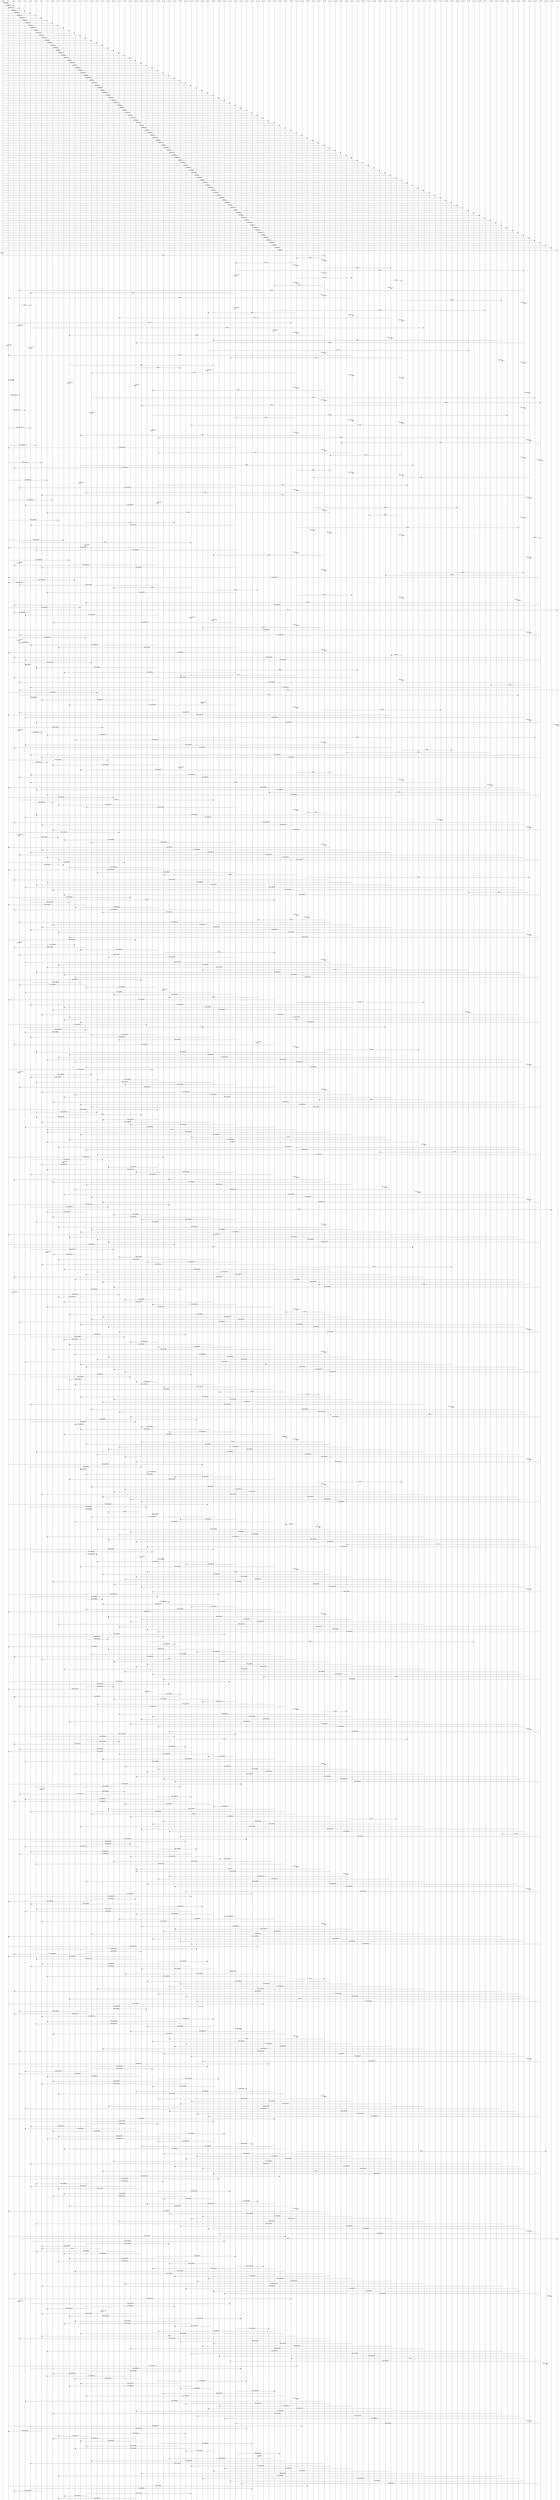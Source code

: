 msc{

Actor0,Actor1,Actor2,Actor3,Actor4,Actor5,Actor6,Actor7,Actor8,Actor9,Actor10,Actor11,Actor12,Actor13,Actor14,Actor15,Actor16,Actor17,Actor18,Actor19,Actor20,Actor21,Actor22,Actor23,Actor24,Actor25,Actor26,Actor27,Actor28,Actor29,Actor30,Actor31,Actor32,Actor33,Actor34,Actor35,Actor36,Actor37,Actor38,Actor39,Actor40,Actor41,Actor42,Actor43,Actor44,Actor45,Actor46,Actor47,Actor48,Actor49,Actor50,Actor51,Actor52,Actor53,Actor54,Actor55,Actor56,Actor57,Actor58,Actor59,Actor60,Actor61,Actor62,Actor63,Actor64,Actor65,Actor66,Actor67,Actor68,Actor69,Actor70,Actor71,Actor72,Actor73,Actor74,Actor75,Actor76,Actor77,Actor78,Actor79,Actor80,Actor81,Actor82,Actor83,Actor84,Actor85,Actor86,Actor87,Actor88,Actor89,Actor90,Actor91,Actor92,Actor93,Actor94,Actor95,Actor96,Actor97,Actor98,Actor99,Actor100;
 Actor0 => Actor1 [label="Set(Master"];
 Actor0 => Actor2 [label="Set(Master"];
 Actor0 => Actor3 [label="Set(Master"];
 Actor0 => Actor4 [label="Set(Master"];
 Actor0 => Actor5 [label="Set(Master"];
 Actor0 => Actor6 [label="Set(Master"];
 Actor0 => Actor7 [label="Set(Master"];
 Actor0 => Actor8 [label="Set(Master"];
 Actor0 => Actor9 [label="Set(Master"];
 Actor0 => Actor10 [label="Set(Master"];
 Actor0 => Actor11 [label="Set(Master"];
 Actor0 => Actor12 [label="Set(Master"];
 Actor0 => Actor13 [label="Set(Master"];
 Actor0 => Actor14 [label="Set(Master"];
 Actor0 => Actor15 [label="Set(Master"];
 Actor0 => Actor16 [label="Set(Master"];
 Actor0 => Actor17 [label="Set(Master"];
 Actor0 => Actor18 [label="Set(Master"];
 Actor0 => Actor19 [label="Set(Master"];
 Actor0 => Actor20 [label="Set(Master"];
 Actor0 => Actor21 [label="Set(Master"];
 Actor0 => Actor22 [label="Set(Master"];
 Actor0 => Actor23 [label="Set(Master"];
 Actor0 => Actor24 [label="Set(Master"];
 Actor0 => Actor25 [label="Set(Master"];
 Actor0 => Actor26 [label="Set(Master"];
 Actor0 => Actor27 [label="Set(Master"];
 Actor0 => Actor28 [label="Set(Master"];
 Actor0 => Actor29 [label="Set(Master"];
 Actor0 => Actor30 [label="Set(Master"];
 Actor0 => Actor31 [label="Set(Master"];
 Actor0 => Actor32 [label="Set(Master"];
 Actor0 => Actor33 [label="Set(Master"];
 Actor0 => Actor34 [label="Set(Master"];
 Actor0 => Actor35 [label="Set(Master"];
 Actor0 => Actor36 [label="Set(Master"];
 Actor0 => Actor37 [label="Set(Master"];
 Actor0 => Actor38 [label="Set(Master"];
 Actor0 => Actor39 [label="Set(Master"];
 Actor0 => Actor40 [label="Set(Master"];
 Actor0 => Actor41 [label="Set(Master"];
 Actor0 => Actor42 [label="Set(Master"];
 Actor0 => Actor43 [label="Set(Master"];
 Actor0 => Actor44 [label="Set(Master"];
 Actor0 => Actor45 [label="Set(Master"];
 Actor0 => Actor46 [label="Set(Master"];
 Actor0 => Actor47 [label="Set(Master"];
 Actor0 => Actor48 [label="Set(Master"];
 Actor0 => Actor49 [label="Set(Master"];
 Actor0 => Actor50 [label="Set(Master"];
 Actor0 => Actor51 [label="Set(Master"];
 Actor0 => Actor52 [label="Set(Master"];
 Actor0 => Actor53 [label="Set(Master"];
 Actor0 => Actor54 [label="Set(Master"];
 Actor0 => Actor55 [label="Set(Master"];
 Actor0 => Actor56 [label="Set(Master"];
 Actor0 => Actor57 [label="Set(Master"];
 Actor0 => Actor58 [label="Set(Master"];
 Actor0 => Actor59 [label="Set(Master"];
 Actor0 => Actor60 [label="Set(Master"];
 Actor0 => Actor61 [label="Set(Master"];
 Actor0 => Actor62 [label="Set(Master"];
 Actor0 => Actor63 [label="Set(Master"];
 Actor0 => Actor64 [label="Set(Master"];
 Actor0 => Actor65 [label="Set(Master"];
 Actor0 => Actor66 [label="Set(Master"];
 Actor0 => Actor67 [label="Set(Master"];
 Actor0 => Actor68 [label="Set(Master"];
 Actor0 => Actor69 [label="Set(Master"];
 Actor0 => Actor70 [label="Set(Master"];
 Actor0 => Actor71 [label="Set(Master"];
 Actor0 => Actor72 [label="Set(Master"];
 Actor0 => Actor73 [label="Set(Master"];
 Actor0 => Actor74 [label="Set(Master"];
 Actor0 => Actor75 [label="Set(Master"];
 Actor0 => Actor76 [label="Set(Master"];
 Actor0 => Actor77 [label="Set(Master"];
 Actor0 => Actor78 [label="Set(Master"];
 Actor0 => Actor79 [label="Set(Master"];
 Actor0 => Actor80 [label="Set(Master"];
 Actor0 => Actor81 [label="Set(Master"];
 Actor0 => Actor82 [label="Set(Master"];
 Actor0 => Actor83 [label="Set(Master"];
 Actor0 => Actor84 [label="Set(Master"];
 Actor0 => Actor85 [label="Set(Master"];
 Actor0 => Actor86 [label="Set(Master"];
 Actor0 => Actor87 [label="Set(Master"];
 Actor0 => Actor88 [label="Set(Master"];
 Actor0 => Actor89 [label="Set(Master"];
 Actor0 => Actor90 [label="Set(Master"];
 Actor0 => Actor91 [label="Set(Master"];
 Actor0 => Actor92 [label="Set(Master"];
 Actor0 => Actor93 [label="Set(Master"];
 Actor0 => Actor94 [label="Set(Master"];
 Actor0 => Actor95 [label="Set(Master"];
 Actor0 => Actor96 [label="Set(Master"];
 Actor0 => Actor97 [label="Set(Master"];
 Actor0 => Actor98 [label="Set(Master"];
 Actor0 => Actor99 [label="Set(Master"];
 Actor0 => Actor100 [label="Set(Master"];
 Actor0 => Actor0 [label="Go"];
 Actor0 => Actor58 [label="Rumor"];
 Actor58 => Actor53 [label="Rumor"];
 Actor58 => Actor58 [label="Remind"];
 Actor53 => Actor42 [label="Rumor"];
 Actor53 => Actor53 [label="Remind"];
 Actor58 => Actor70 [label="Rumor"];
 Actor42 => Actor94 [label="Rumor"];
 Actor58 => Actor58 [label="Remind"];
 Actor42 => Actor42 [label="Remind"];
 Actor53 => Actor63 [label="Rumor"];
 Actor70 => Actor72 [label="Rumor"];
 Actor53 => Actor53 [label="Remind"];
 Actor58 => Actor49 [label="Rumor"];
 Actor70 => Actor70 [label="Remind"];
 Actor94 => Actor3 [label="Rumor"];
 Actor42 => Actor5 [label="Rumor"];
 Actor58 => Actor58 [label="Remind"];
 Actor63 => Actor1 [label="Rumor"];
 Actor72 => Actor90 [label="Rumor"];
 Actor94 => Actor94 [label="Remind"];
 Actor3 => Actor5 [label="Rumor"];
 Actor42 => Actor42 [label="Remind"];
 Actor49 => Actor87 [label="Rumor"];
 Actor53 => Actor37 [label="Rumor"];
 Actor63 => Actor63 [label="Remind"];
 Actor70 => Actor21 [label="Rumor"];
 Actor72 => Actor72 [label="Remind"];
 Actor1 => Actor52 [label="Rumor"];
 Actor3 => Actor3 [label="Remind"];
 Actor5 => Actor76 [label="Rumor"];
 Actor49 => Actor49 [label="Remind"];
 Actor53 => Actor53 [label="Remind"];
 Actor58 => Actor12 [label="Rumor"];
 Actor70 => Actor70 [label="Remind"];
 Actor90 => Actor38 [label="Rumor"];
 Actor94 => Actor24 [label="Rumor"];
 Actor1 => Actor1 [label="Remind"];
 Actor5 => Actor5 [label="Remind"];
 Actor37 => Actor84 [label="Rumor"];
 Actor58 => Actor58 [label="Remind"];
 Actor63 => Actor1 [label="Rumor"];
 Actor72 => Actor41 [label="Rumor"];
 Actor90 => Actor90 [label="Remind"];
 Actor94 => Actor94 [label="Remind"];
 Actor12 => Actor38 [label="Rumor"];
 Actor24 => Actor32 [label="Rumor"];
 Actor37 => Actor37 [label="Remind"];
 Actor53 => Actor16 [label="Rumor"];
 Actor63 => Actor63 [label="Remind"];
 Actor72 => Actor72 [label="Remind"];
 Actor1 => Actor2 [label="RemoveMe(G"];
 Actor12 => Actor12 [label="Remind"];
 Actor24 => Actor24 [label="Remind"];
 Actor53 => Actor53 [label="Remind"];
 Actor58 => Actor27 [label="Rumor"];
 Actor94 => Actor95 [label="Rumor"];
 Actor1 => Actor3 [label="RemoveMe(G"];
 Actor16 => Actor96 [label="Rumor"];
 Actor58 => Actor58 [label="Remind"];
 Actor63 => Actor97 [label="Rumor"];
 Actor72 => Actor25 [label="Rumor"];
 Actor94 => Actor94 [label="Remind"];
 Actor1 => Actor4 [label="RemoveMe(G"];
 Actor16 => Actor16 [label="Remind"];
 Actor27 => Actor91 [label="Rumor"];
 Actor53 => Actor42 [label="Rumor"];
 Actor63 => Actor63 [label="Remind"];
 Actor72 => Actor72 [label="Remind"];
 Actor95 => Actor34 [label="Rumor"];
 Actor1 => Actor5 [label="RemoveMe(G"];
 Actor27 => Actor27 [label="Remind"];
 Actor53 => Actor53 [label="Remind"];
 Actor58 => Actor14 [label="Rumor"];
 Actor94 => Actor28 [label="Rumor"];
 Actor95 => Actor95 [label="Remind"];
 Actor97 => Actor61 [label="Rumor"];
 Actor1 => Actor6 [label="RemoveMe(G"];
 Actor42 => Actor1 [label="RemoveMe(G"];
 Actor58 => Actor58 [label="Remind"];
 Actor63 => Actor28 [label="Rumor"];
 Actor72 => Actor59 [label="Rumor"];
 Actor94 => Actor94 [label="Remind"];
 Actor97 => Actor97 [label="Remind"];
 Actor1 => Actor7 [label="RemoveMe(G"];
 Actor14 => Actor74 [label="Rumor"];
 Actor42 => Actor2 [label="RemoveMe(G"];
 Actor53 => Actor59 [label="Rumor"];
 Actor63 => Actor63 [label="Remind"];
 Actor72 => Actor72 [label="Remind"];
 Actor95 => Actor56 [label="Rumor"];
 Actor1 => Actor8 [label="RemoveMe(G"];
 Actor14 => Actor14 [label="Remind"];
 Actor28 => Actor73 [label="Rumor"];
 Actor42 => Actor3 [label="RemoveMe(G"];
 Actor53 => Actor53 [label="Remind"];
 Actor58 => Actor15 [label="Rumor"];
 Actor94 => Actor7 [label="Rumor"];
 Actor95 => Actor95 [label="Remind"];
 Actor1 => Actor9 [label="RemoveMe(G"];
 Actor28 => Actor28 [label="Remind"];
 Actor42 => Actor4 [label="RemoveMe(G"];
 Actor56 => Actor82 [label="Rumor"];
 Actor58 => Actor58 [label="Remind"];
 Actor59 => Actor8 [label="Rumor"];
 Actor72 => Actor66 [label="Rumor"];
 Actor94 => Actor94 [label="Remind"];
 Actor1 => Actor10 [label="RemoveMe(G"];
 Actor15 => Actor31 [label="Rumor"];
 Actor42 => Actor5 [label="RemoveMe(G"];
 Actor53 => Actor93 [label="Rumor"];
 Actor56 => Actor56 [label="Remind"];
 Actor59 => Actor59 [label="Remind"];
 Actor72 => Actor72 [label="Remind"];
 Actor95 => Actor97 [label="Rumor"];
 Actor1 => Actor11 [label="RemoveMe(G"];
 Actor3 => Actor34 [label="Rumor"];
 Actor15 => Actor15 [label="Remind"];
 Actor28 => Actor1 [label="RemoveMe(G"];
 Actor42 => Actor6 [label="RemoveMe(G"];
 Actor53 => Actor53 [label="Remind"];
 Actor58 => Actor38 [label="Rumor"];
 Actor95 => Actor95 [label="Remind"];
 Actor1 => Actor12 [label="RemoveMe(G"];
 Actor3 => Actor3 [label="Remind"];
 Actor28 => Actor2 [label="RemoveMe(G"];
 Actor42 => Actor7 [label="RemoveMe(G"];
 Actor58 => Actor58 [label="Remind"];
 Actor72 => Actor94 [label="Rumor"];
 Actor93 => Actor69 [label="Rumor"];
 Actor97 => Actor1 [label="RemoveMe(G"];
 Actor1 => Actor13 [label="RemoveMe(G"];
 Actor5 => Actor1 [label="RemoveMe(G"];
 Actor28 => Actor3 [label="RemoveMe(G"];
 Actor34 => Actor20 [label="Rumor"];
 Actor38 => Actor46 [label="Rumor"];
 Actor42 => Actor8 [label="RemoveMe(G"];
 Actor53 => Actor63 [label="Rumor"];
 Actor72 => Actor72 [label="Remind"];
 Actor93 => Actor93 [label="Remind"];
 Actor95 => Actor15 [label="Rumor"];
 Actor97 => Actor2 [label="RemoveMe(G"];
 Actor1 => Actor14 [label="RemoveMe(G"];
 Actor3 => Actor100 [label="Rumor"];
 Actor5 => Actor2 [label="RemoveMe(G"];
 Actor28 => Actor4 [label="RemoveMe(G"];
 Actor34 => Actor34 [label="Remind"];
 Actor38 => Actor38 [label="Remind"];
 Actor42 => Actor9 [label="RemoveMe(G"];
 Actor53 => Actor53 [label="Remind"];
 Actor58 => Actor36 [label="Rumor"];
 Actor94 => Actor1 [label="RemoveMe(G"];
 Actor95 => Actor95 [label="Remind"];
 Actor97 => Actor3 [label="RemoveMe(G"];
 Actor1 => Actor15 [label="RemoveMe(G"];
 Actor3 => Actor3 [label="Remind"];
 Actor5 => Actor3 [label="RemoveMe(G"];
 Actor28 => Actor5 [label="RemoveMe(G"];
 Actor42 => Actor10 [label="RemoveMe(G"];
 Actor58 => Actor58 [label="Remind"];
 Actor63 => Actor1 [label="RemoveMe(G"];
 Actor72 => Actor70 [label="Rumor"];
 Actor94 => Actor2 [label="RemoveMe(G"];
 Actor97 => Actor4 [label="RemoveMe(G"];
 Actor1 => Actor16 [label="RemoveMe(G"];
 Actor5 => Actor4 [label="RemoveMe(G"];
 Actor28 => Actor6 [label="RemoveMe(G"];
 Actor36 => Actor64 [label="Rumor"];
 Actor42 => Actor11 [label="RemoveMe(G"];
 Actor53 => Actor32 [label="Rumor"];
 Actor63 => Actor2 [label="RemoveMe(G"];
 Actor72 => Actor72 [label="Remind"];
 Actor94 => Actor3 [label="RemoveMe(G"];
 Actor95 => Actor88 [label="Rumor"];
 Actor97 => Actor5 [label="RemoveMe(G"];
 Actor100 => Actor3 [label="Rumor"];
 Actor1 => Actor17 [label="RemoveMe(G"];
 Actor3 => Actor93 [label="Rumor"];
 Actor5 => Actor6 [label="RemoveMe(G"];
 Actor28 => Actor7 [label="RemoveMe(G"];
 Actor36 => Actor36 [label="Remind"];
 Actor42 => Actor12 [label="RemoveMe(G"];
 Actor53 => Actor53 [label="Remind"];
 Actor58 => Actor79 [label="Rumor"];
 Actor63 => Actor3 [label="RemoveMe(G"];
 Actor70 => Actor1 [label="RemoveMe(G"];
 Actor94 => Actor4 [label="RemoveMe(G"];
 Actor95 => Actor95 [label="Remind"];
 Actor97 => Actor6 [label="RemoveMe(G"];
 Actor100 => Actor100 [label="Remind"];
 Actor1 => Actor18 [label="RemoveMe(G"];
 Actor3 => Actor3 [label="Remind"];
 Actor5 => Actor7 [label="RemoveMe(G"];
 Actor28 => Actor8 [label="RemoveMe(G"];
 Actor32 => Actor96 [label="Rumor"];
 Actor42 => Actor13 [label="RemoveMe(G"];
 Actor58 => Actor58 [label="Remind"];
 Actor63 => Actor4 [label="RemoveMe(G"];
 Actor70 => Actor2 [label="RemoveMe(G"];
 Actor72 => Actor81 [label="Rumor"];
 Actor88 => Actor62 [label="Rumor"];
 Actor94 => Actor5 [label="RemoveMe(G"];
 Actor97 => Actor7 [label="RemoveMe(G"];
 Actor1 => Actor19 [label="RemoveMe(G"];
 Actor5 => Actor8 [label="RemoveMe(G"];
 Actor28 => Actor9 [label="RemoveMe(G"];
 Actor32 => Actor32 [label="Remind"];
 Actor42 => Actor14 [label="RemoveMe(G"];
 Actor53 => Actor59 [label="Rumor"];
 Actor63 => Actor5 [label="RemoveMe(G"];
 Actor70 => Actor3 [label="RemoveMe(G"];
 Actor72 => Actor72 [label="Remind"];
 Actor79 => Actor5 [label="Rumor"];
 Actor88 => Actor88 [label="Remind"];
 Actor93 => Actor1 [label="RemoveMe(G"];
 Actor94 => Actor6 [label="RemoveMe(G"];
 Actor95 => Actor48 [label="Rumor"];
 Actor97 => Actor8 [label="RemoveMe(G"];
 Actor1 => Actor20 [label="RemoveMe(G"];
 Actor3 => Actor38 [label="Rumor"];
 Actor5 => Actor9 [label="RemoveMe(G"];
 Actor28 => Actor10 [label="RemoveMe(G"];
 Actor42 => Actor15 [label="RemoveMe(G"];
 Actor53 => Actor53 [label="Remind"];
 Actor58 => Actor55 [label="Rumor"];
 Actor63 => Actor6 [label="RemoveMe(G"];
 Actor70 => Actor4 [label="RemoveMe(G"];
 Actor79 => Actor79 [label="Remind"];
 Actor93 => Actor2 [label="RemoveMe(G"];
 Actor94 => Actor7 [label="RemoveMe(G"];
 Actor95 => Actor95 [label="Remind"];
 Actor97 => Actor9 [label="RemoveMe(G"];
 Actor1 => Actor21 [label="RemoveMe(G"];
 Actor3 => Actor3 [label="Remind"];
 Actor5 => Actor10 [label="RemoveMe(G"];
 Actor28 => Actor11 [label="RemoveMe(G"];
 Actor42 => Actor16 [label="RemoveMe(G"];
 Actor58 => Actor58 [label="Remind"];
 Actor59 => Actor1 [label="RemoveMe(G"];
 Actor63 => Actor7 [label="RemoveMe(G"];
 Actor70 => Actor5 [label="RemoveMe(G"];
 Actor93 => Actor3 [label="RemoveMe(G"];
 Actor94 => Actor8 [label="RemoveMe(G"];
 Actor97 => Actor10 [label="RemoveMe(G"];
 Actor1 => Actor22 [label="RemoveMe(G"];
 Actor5 => Actor11 [label="RemoveMe(G"];
 Actor28 => Actor12 [label="RemoveMe(G"];
 Actor38 => Actor1 [label="RemoveMe(G"];
 Actor42 => Actor17 [label="RemoveMe(G"];
 Actor53 => Actor29 [label="Rumor"];
 Actor55 => Actor95 [label="Rumor"];
 Actor59 => Actor2 [label="RemoveMe(G"];
 Actor63 => Actor8 [label="RemoveMe(G"];
 Actor70 => Actor6 [label="RemoveMe(G"];
 Actor93 => Actor4 [label="RemoveMe(G"];
 Actor94 => Actor9 [label="RemoveMe(G"];
 Actor95 => Actor84 [label="Rumor"];
 Actor97 => Actor11 [label="RemoveMe(G"];
 Actor1 => Actor23 [label="RemoveMe(G"];
 Actor3 => Actor49 [label="Rumor"];
 Actor5 => Actor12 [label="RemoveMe(G"];
 Actor15 => Actor1 [label="RemoveMe(G"];
 Actor28 => Actor13 [label="RemoveMe(G"];
 Actor38 => Actor2 [label="RemoveMe(G"];
 Actor42 => Actor18 [label="RemoveMe(G"];
 Actor53 => Actor53 [label="Remind"];
 Actor55 => Actor55 [label="Remind"];
 Actor58 => Actor46 [label="Rumor"];
 Actor59 => Actor3 [label="RemoveMe(G"];
 Actor63 => Actor9 [label="RemoveMe(G"];
 Actor70 => Actor7 [label="RemoveMe(G"];
 Actor93 => Actor5 [label="RemoveMe(G"];
 Actor94 => Actor10 [label="RemoveMe(G"];
 Actor95 => Actor95 [label="Remind"];
 Actor97 => Actor12 [label="RemoveMe(G"];
 Actor1 => Actor24 [label="RemoveMe(G"];
 Actor3 => Actor3 [label="Remind"];
 Actor5 => Actor13 [label="RemoveMe(G"];
 Actor15 => Actor2 [label="RemoveMe(G"];
 Actor28 => Actor14 [label="RemoveMe(G"];
 Actor29 => Actor49 [label="Rumor"];
 Actor38 => Actor3 [label="RemoveMe(G"];
 Actor42 => Actor19 [label="RemoveMe(G"];
 Actor58 => Actor58 [label="Remind"];
 Actor59 => Actor4 [label="RemoveMe(G"];
 Actor63 => Actor10 [label="RemoveMe(G"];
 Actor70 => Actor8 [label="RemoveMe(G"];
 Actor84 => Actor36 [label="Rumor"];
 Actor93 => Actor6 [label="RemoveMe(G"];
 Actor94 => Actor11 [label="RemoveMe(G"];
 Actor97 => Actor13 [label="RemoveMe(G"];
 Actor1 => Actor25 [label="RemoveMe(G"];
 Actor5 => Actor14 [label="RemoveMe(G"];
 Actor15 => Actor3 [label="RemoveMe(G"];
 Actor28 => Actor15 [label="RemoveMe(G"];
 Actor29 => Actor29 [label="Remind"];
 Actor38 => Actor4 [label="RemoveMe(G"];
 Actor42 => Actor20 [label="RemoveMe(G"];
 Actor46 => Actor30 [label="Rumor"];
 Actor49 => Actor1 [label="RemoveMe(G"];
 Actor53 => Actor76 [label="Rumor"];
 Actor59 => Actor5 [label="RemoveMe(G"];
 Actor63 => Actor11 [label="RemoveMe(G"];
 Actor70 => Actor9 [label="RemoveMe(G"];
 Actor84 => Actor84 [label="Remind"];
 Actor93 => Actor7 [label="RemoveMe(G"];
 Actor94 => Actor12 [label="RemoveMe(G"];
 Actor95 => Actor11 [label="Rumor"];
 Actor97 => Actor14 [label="RemoveMe(G"];
 Actor1 => Actor26 [label="RemoveMe(G"];
 Actor3 => Actor69 [label="Rumor"];
 Actor5 => Actor15 [label="RemoveMe(G"];
 Actor15 => Actor4 [label="RemoveMe(G"];
 Actor28 => Actor16 [label="RemoveMe(G"];
 Actor38 => Actor5 [label="RemoveMe(G"];
 Actor42 => Actor21 [label="RemoveMe(G"];
 Actor46 => Actor46 [label="Remind"];
 Actor49 => Actor2 [label="RemoveMe(G"];
 Actor53 => Actor53 [label="Remind"];
 Actor58 => Actor75 [label="Rumor"];
 Actor59 => Actor6 [label="RemoveMe(G"];
 Actor63 => Actor12 [label="RemoveMe(G"];
 Actor70 => Actor10 [label="RemoveMe(G"];
 Actor93 => Actor8 [label="RemoveMe(G"];
 Actor94 => Actor13 [label="RemoveMe(G"];
 Actor95 => Actor95 [label="Remind"];
 Actor97 => Actor15 [label="RemoveMe(G"];
 Actor1 => Actor27 [label="RemoveMe(G"];
 Actor3 => Actor3 [label="Remind"];
 Actor5 => Actor16 [label="RemoveMe(G"];
 Actor15 => Actor5 [label="RemoveMe(G"];
 Actor28 => Actor17 [label="RemoveMe(G"];
 Actor38 => Actor6 [label="RemoveMe(G"];
 Actor42 => Actor22 [label="RemoveMe(G"];
 Actor49 => Actor3 [label="RemoveMe(G"];
 Actor58 => Actor58 [label="Remind"];
 Actor59 => Actor7 [label="RemoveMe(G"];
 Actor63 => Actor13 [label="RemoveMe(G"];
 Actor70 => Actor11 [label="RemoveMe(G"];
 Actor76 => Actor57 [label="Rumor"];
 Actor93 => Actor9 [label="RemoveMe(G"];
 Actor94 => Actor14 [label="RemoveMe(G"];
 Actor97 => Actor16 [label="RemoveMe(G"];
 Actor1 => Actor28 [label="RemoveMe(G"];
 Actor5 => Actor17 [label="RemoveMe(G"];
 Actor11 => Actor25 [label="Rumor"];
 Actor15 => Actor6 [label="RemoveMe(G"];
 Actor28 => Actor18 [label="RemoveMe(G"];
 Actor38 => Actor7 [label="RemoveMe(G"];
 Actor42 => Actor23 [label="RemoveMe(G"];
 Actor49 => Actor4 [label="RemoveMe(G"];
 Actor53 => Actor8 [label="Rumor"];
 Actor59 => Actor8 [label="RemoveMe(G"];
 Actor63 => Actor14 [label="RemoveMe(G"];
 Actor69 => Actor34 [label="Rumor"];
 Actor70 => Actor12 [label="RemoveMe(G"];
 Actor75 => Actor8 [label="Rumor"];
 Actor76 => Actor76 [label="Remind"];
 Actor93 => Actor10 [label="RemoveMe(G"];
 Actor94 => Actor15 [label="RemoveMe(G"];
 Actor95 => Actor68 [label="Rumor"];
 Actor97 => Actor17 [label="RemoveMe(G"];
 Actor1 => Actor29 [label="RemoveMe(G"];
 Actor5 => Actor18 [label="RemoveMe(G"];
 Actor11 => Actor11 [label="Remind"];
 Actor15 => Actor7 [label="RemoveMe(G"];
 Actor28 => Actor19 [label="RemoveMe(G"];
 Actor38 => Actor8 [label="RemoveMe(G"];
 Actor42 => Actor24 [label="RemoveMe(G"];
 Actor49 => Actor5 [label="RemoveMe(G"];
 Actor53 => Actor53 [label="Remind"];
 Actor58 => Actor2 [label="Rumor"];
 Actor59 => Actor9 [label="RemoveMe(G"];
 Actor63 => Actor15 [label="RemoveMe(G"];
 Actor69 => Actor69 [label="Remind"];
 Actor70 => Actor13 [label="RemoveMe(G"];
 Actor75 => Actor75 [label="Remind"];
 Actor93 => Actor11 [label="RemoveMe(G"];
 Actor94 => Actor16 [label="RemoveMe(G"];
 Actor95 => Actor95 [label="Remind"];
 Actor97 => Actor18 [label="RemoveMe(G"];
 Actor1 => Actor30 [label="RemoveMe(G"];
 Actor5 => Actor19 [label="RemoveMe(G"];
 Actor8 => Actor99 [label="Rumor"];
 Actor15 => Actor8 [label="RemoveMe(G"];
 Actor28 => Actor20 [label="RemoveMe(G"];
 Actor38 => Actor9 [label="RemoveMe(G"];
 Actor42 => Actor25 [label="RemoveMe(G"];
 Actor49 => Actor6 [label="RemoveMe(G"];
 Actor58 => Actor58 [label="Remind"];
 Actor59 => Actor10 [label="RemoveMe(G"];
 Actor63 => Actor16 [label="RemoveMe(G"];
 Actor70 => Actor14 [label="RemoveMe(G"];
 Actor76 => Actor1 [label="RemoveMe(G"];
 Actor93 => Actor12 [label="RemoveMe(G"];
 Actor94 => Actor17 [label="RemoveMe(G"];
 Actor97 => Actor19 [label="RemoveMe(G"];
 Actor1 => Actor31 [label="RemoveMe(G"];
 Actor2 => Actor74 [label="Rumor"];
 Actor5 => Actor20 [label="RemoveMe(G"];
 Actor8 => Actor8 [label="Remind"];
 Actor15 => Actor9 [label="RemoveMe(G"];
 Actor28 => Actor21 [label="RemoveMe(G"];
 Actor38 => Actor10 [label="RemoveMe(G"];
 Actor42 => Actor26 [label="RemoveMe(G"];
 Actor49 => Actor7 [label="RemoveMe(G"];
 Actor53 => Actor81 [label="Rumor"];
 Actor59 => Actor11 [label="RemoveMe(G"];
 Actor63 => Actor17 [label="RemoveMe(G"];
 Actor70 => Actor15 [label="RemoveMe(G"];
 Actor76 => Actor2 [label="RemoveMe(G"];
 Actor93 => Actor13 [label="RemoveMe(G"];
 Actor94 => Actor18 [label="RemoveMe(G"];
 Actor95 => Actor57 [label="Rumor"];
 Actor97 => Actor20 [label="RemoveMe(G"];
 Actor1 => Actor32 [label="RemoveMe(G"];
 Actor2 => Actor2 [label="Remind"];
 Actor5 => Actor21 [label="RemoveMe(G"];
 Actor15 => Actor10 [label="RemoveMe(G"];
 Actor28 => Actor22 [label="RemoveMe(G"];
 Actor38 => Actor11 [label="RemoveMe(G"];
 Actor42 => Actor27 [label="RemoveMe(G"];
 Actor49 => Actor8 [label="RemoveMe(G"];
 Actor53 => Actor53 [label="Remind"];
 Actor58 => Actor51 [label="Rumor"];
 Actor59 => Actor12 [label="RemoveMe(G"];
 Actor63 => Actor18 [label="RemoveMe(G"];
 Actor70 => Actor16 [label="RemoveMe(G"];
 Actor76 => Actor3 [label="RemoveMe(G"];
 Actor93 => Actor14 [label="RemoveMe(G"];
 Actor94 => Actor19 [label="RemoveMe(G"];
 Actor95 => Actor95 [label="Remind"];
 Actor97 => Actor21 [label="RemoveMe(G"];
 Actor1 => Actor33 [label="RemoveMe(G"];
 Actor5 => Actor22 [label="RemoveMe(G"];
 Actor15 => Actor11 [label="RemoveMe(G"];
 Actor28 => Actor23 [label="RemoveMe(G"];
 Actor38 => Actor12 [label="RemoveMe(G"];
 Actor42 => Actor28 [label="RemoveMe(G"];
 Actor49 => Actor9 [label="RemoveMe(G"];
 Actor58 => Actor58 [label="Remind"];
 Actor59 => Actor13 [label="RemoveMe(G"];
 Actor63 => Actor19 [label="RemoveMe(G"];
 Actor70 => Actor17 [label="RemoveMe(G"];
 Actor76 => Actor4 [label="RemoveMe(G"];
 Actor81 => Actor14 [label="Rumor"];
 Actor93 => Actor15 [label="RemoveMe(G"];
 Actor94 => Actor20 [label="RemoveMe(G"];
 Actor97 => Actor22 [label="RemoveMe(G"];
 Actor1 => Actor34 [label="RemoveMe(G"];
 Actor5 => Actor23 [label="RemoveMe(G"];
 Actor15 => Actor12 [label="RemoveMe(G"];
 Actor28 => Actor24 [label="RemoveMe(G"];
 Actor38 => Actor13 [label="RemoveMe(G"];
 Actor42 => Actor29 [label="RemoveMe(G"];
 Actor49 => Actor10 [label="RemoveMe(G"];
 Actor51 => Actor39 [label="Rumor"];
 Actor53 => Actor57 [label="Rumor"];
 Actor59 => Actor14 [label="RemoveMe(G"];
 Actor63 => Actor20 [label="RemoveMe(G"];
 Actor70 => Actor18 [label="RemoveMe(G"];
 Actor76 => Actor5 [label="RemoveMe(G"];
 Actor81 => Actor81 [label="Remind"];
 Actor93 => Actor16 [label="RemoveMe(G"];
 Actor94 => Actor21 [label="RemoveMe(G"];
 Actor95 => Actor59 [label="Rumor"];
 Actor97 => Actor23 [label="RemoveMe(G"];
 Actor1 => Actor35 [label="RemoveMe(G"];
 Actor5 => Actor24 [label="RemoveMe(G"];
 Actor15 => Actor13 [label="RemoveMe(G"];
 Actor28 => Actor25 [label="RemoveMe(G"];
 Actor38 => Actor14 [label="RemoveMe(G"];
 Actor42 => Actor30 [label="RemoveMe(G"];
 Actor49 => Actor11 [label="RemoveMe(G"];
 Actor51 => Actor51 [label="Remind"];
 Actor53 => Actor53 [label="Remind"];
 Actor58 => Actor25 [label="Rumor"];
 Actor59 => Actor15 [label="RemoveMe(G"];
 Actor63 => Actor21 [label="RemoveMe(G"];
 Actor70 => Actor19 [label="RemoveMe(G"];
 Actor76 => Actor6 [label="RemoveMe(G"];
 Actor93 => Actor17 [label="RemoveMe(G"];
 Actor94 => Actor22 [label="RemoveMe(G"];
 Actor95 => Actor95 [label="Remind"];
 Actor97 => Actor24 [label="RemoveMe(G"];
 Actor1 => Actor36 [label="RemoveMe(G"];
 Actor5 => Actor25 [label="RemoveMe(G"];
 Actor15 => Actor14 [label="RemoveMe(G"];
 Actor28 => Actor26 [label="RemoveMe(G"];
 Actor38 => Actor15 [label="RemoveMe(G"];
 Actor42 => Actor31 [label="RemoveMe(G"];
 Actor49 => Actor12 [label="RemoveMe(G"];
 Actor57 => Actor72 [label="Rumor"];
 Actor58 => Actor58 [label="Remind"];
 Actor59 => Actor16 [label="RemoveMe(G"];
 Actor63 => Actor22 [label="RemoveMe(G"];
 Actor70 => Actor20 [label="RemoveMe(G"];
 Actor76 => Actor7 [label="RemoveMe(G"];
 Actor93 => Actor18 [label="RemoveMe(G"];
 Actor94 => Actor23 [label="RemoveMe(G"];
 Actor97 => Actor25 [label="RemoveMe(G"];
 Actor1 => Actor37 [label="RemoveMe(G"];
 Actor5 => Actor26 [label="RemoveMe(G"];
 Actor15 => Actor16 [label="RemoveMe(G"];
 Actor25 => Actor19 [label="Rumor"];
 Actor28 => Actor27 [label="RemoveMe(G"];
 Actor38 => Actor16 [label="RemoveMe(G"];
 Actor42 => Actor32 [label="RemoveMe(G"];
 Actor49 => Actor13 [label="RemoveMe(G"];
 Actor53 => Actor51 [label="Rumor"];
 Actor57 => Actor57 [label="Remind"];
 Actor59 => Actor17 [label="RemoveMe(G"];
 Actor63 => Actor23 [label="RemoveMe(G"];
 Actor70 => Actor21 [label="RemoveMe(G"];
 Actor76 => Actor8 [label="RemoveMe(G"];
 Actor93 => Actor19 [label="RemoveMe(G"];
 Actor94 => Actor24 [label="RemoveMe(G"];
 Actor95 => Actor62 [label="Rumor"];
 Actor97 => Actor26 [label="RemoveMe(G"];
 Actor1 => Actor38 [label="RemoveMe(G"];
 Actor5 => Actor27 [label="RemoveMe(G"];
 Actor15 => Actor17 [label="RemoveMe(G"];
 Actor25 => Actor25 [label="Remind"];
 Actor28 => Actor29 [label="RemoveMe(G"];
 Actor38 => Actor17 [label="RemoveMe(G"];
 Actor42 => Actor33 [label="RemoveMe(G"];
 Actor49 => Actor14 [label="RemoveMe(G"];
 Actor53 => Actor53 [label="Remind"];
 Actor58 => Actor26 [label="Rumor"];
 Actor59 => Actor18 [label="RemoveMe(G"];
 Actor63 => Actor24 [label="RemoveMe(G"];
 Actor70 => Actor22 [label="RemoveMe(G"];
 Actor76 => Actor9 [label="RemoveMe(G"];
 Actor93 => Actor20 [label="RemoveMe(G"];
 Actor94 => Actor25 [label="RemoveMe(G"];
 Actor95 => Actor95 [label="Remind"];
 Actor97 => Actor27 [label="RemoveMe(G"];
 Actor1 => Actor39 [label="RemoveMe(G"];
 Actor5 => Actor28 [label="RemoveMe(G"];
 Actor15 => Actor18 [label="RemoveMe(G"];
 Actor28 => Actor30 [label="RemoveMe(G"];
 Actor38 => Actor18 [label="RemoveMe(G"];
 Actor42 => Actor34 [label="RemoveMe(G"];
 Actor49 => Actor15 [label="RemoveMe(G"];
 Actor51 => Actor1 [label="RemoveMe(G"];
 Actor58 => Actor58 [label="Remind"];
 Actor59 => Actor19 [label="RemoveMe(G"];
 Actor63 => Actor25 [label="RemoveMe(G"];
 Actor70 => Actor23 [label="RemoveMe(G"];
 Actor76 => Actor10 [label="RemoveMe(G"];
 Actor93 => Actor21 [label="RemoveMe(G"];
 Actor94 => Actor26 [label="RemoveMe(G"];
 Actor97 => Actor28 [label="RemoveMe(G"];
 Actor1 => Actor40 [label="RemoveMe(G"];
 Actor5 => Actor29 [label="RemoveMe(G"];
 Actor15 => Actor19 [label="RemoveMe(G"];
 Actor26 => Actor85 [label="Rumor"];
 Actor28 => Actor31 [label="RemoveMe(G"];
 Actor32 => Actor1 [label="RemoveMe(G"];
 Actor38 => Actor19 [label="RemoveMe(G"];
 Actor42 => Actor35 [label="RemoveMe(G"];
 Actor49 => Actor16 [label="RemoveMe(G"];
 Actor51 => Actor2 [label="RemoveMe(G"];
 Actor53 => Actor7 [label="Rumor"];
 Actor59 => Actor20 [label="RemoveMe(G"];
 Actor63 => Actor26 [label="RemoveMe(G"];
 Actor70 => Actor24 [label="RemoveMe(G"];
 Actor76 => Actor11 [label="RemoveMe(G"];
 Actor93 => Actor22 [label="RemoveMe(G"];
 Actor94 => Actor27 [label="RemoveMe(G"];
 Actor95 => Actor47 [label="Rumor"];
 Actor97 => Actor29 [label="RemoveMe(G"];
 Actor1 => Actor41 [label="RemoveMe(G"];
 Actor5 => Actor30 [label="RemoveMe(G"];
 Actor15 => Actor20 [label="RemoveMe(G"];
 Actor25 => Actor1 [label="RemoveMe(G"];
 Actor26 => Actor26 [label="Remind"];
 Actor28 => Actor32 [label="RemoveMe(G"];
 Actor32 => Actor2 [label="RemoveMe(G"];
 Actor38 => Actor20 [label="RemoveMe(G"];
 Actor42 => Actor36 [label="RemoveMe(G"];
 Actor49 => Actor17 [label="RemoveMe(G"];
 Actor51 => Actor3 [label="RemoveMe(G"];
 Actor53 => Actor53 [label="Remind"];
 Actor58 => Actor62 [label="Rumor"];
 Actor59 => Actor21 [label="RemoveMe(G"];
 Actor63 => Actor27 [label="RemoveMe(G"];
 Actor70 => Actor25 [label="RemoveMe(G"];
 Actor76 => Actor12 [label="RemoveMe(G"];
 Actor93 => Actor23 [label="RemoveMe(G"];
 Actor94 => Actor28 [label="RemoveMe(G"];
 Actor95 => Actor95 [label="Remind"];
 Actor97 => Actor30 [label="RemoveMe(G"];
 Actor1 => Actor42 [label="RemoveMe(G"];
 Actor5 => Actor31 [label="RemoveMe(G"];
 Actor7 => Actor73 [label="Rumor"];
 Actor15 => Actor21 [label="RemoveMe(G"];
 Actor25 => Actor2 [label="RemoveMe(G"];
 Actor28 => Actor33 [label="RemoveMe(G"];
 Actor32 => Actor3 [label="RemoveMe(G"];
 Actor34 => Actor1 [label="RemoveMe(G"];
 Actor38 => Actor21 [label="RemoveMe(G"];
 Actor42 => Actor37 [label="RemoveMe(G"];
 Actor49 => Actor18 [label="RemoveMe(G"];
 Actor51 => Actor4 [label="RemoveMe(G"];
 Actor58 => Actor58 [label="Remind"];
 Actor59 => Actor22 [label="RemoveMe(G"];
 Actor63 => Actor28 [label="RemoveMe(G"];
 Actor70 => Actor26 [label="RemoveMe(G"];
 Actor76 => Actor13 [label="RemoveMe(G"];
 Actor93 => Actor24 [label="RemoveMe(G"];
 Actor94 => Actor29 [label="RemoveMe(G"];
 Actor97 => Actor31 [label="RemoveMe(G"];
 Actor1 => Actor43 [label="RemoveMe(G"];
 Actor5 => Actor32 [label="RemoveMe(G"];
 Actor7 => Actor7 [label="Remind"];
 Actor15 => Actor22 [label="RemoveMe(G"];
 Actor25 => Actor3 [label="RemoveMe(G"];
 Actor28 => Actor34 [label="RemoveMe(G"];
 Actor32 => Actor4 [label="RemoveMe(G"];
 Actor34 => Actor2 [label="RemoveMe(G"];
 Actor38 => Actor22 [label="RemoveMe(G"];
 Actor42 => Actor38 [label="RemoveMe(G"];
 Actor49 => Actor19 [label="RemoveMe(G"];
 Actor51 => Actor5 [label="RemoveMe(G"];
 Actor53 => Actor16 [label="Rumor"];
 Actor59 => Actor23 [label="RemoveMe(G"];
 Actor62 => Actor71 [label="Rumor"];
 Actor63 => Actor29 [label="RemoveMe(G"];
 Actor70 => Actor27 [label="RemoveMe(G"];
 Actor76 => Actor14 [label="RemoveMe(G"];
 Actor93 => Actor25 [label="RemoveMe(G"];
 Actor94 => Actor30 [label="RemoveMe(G"];
 Actor95 => Actor90 [label="Rumor"];
 Actor97 => Actor32 [label="RemoveMe(G"];
 Actor1 => Actor44 [label="RemoveMe(G"];
 Actor5 => Actor33 [label="RemoveMe(G"];
 Actor15 => Actor23 [label="RemoveMe(G"];
 Actor25 => Actor4 [label="RemoveMe(G"];
 Actor28 => Actor35 [label="RemoveMe(G"];
 Actor32 => Actor5 [label="RemoveMe(G"];
 Actor34 => Actor3 [label="RemoveMe(G"];
 Actor38 => Actor23 [label="RemoveMe(G"];
 Actor42 => Actor39 [label="RemoveMe(G"];
 Actor49 => Actor20 [label="RemoveMe(G"];
 Actor51 => Actor6 [label="RemoveMe(G"];
 Actor53 => Actor53 [label="Remind"];
 Actor58 => Actor24 [label="Rumor"];
 Actor59 => Actor24 [label="RemoveMe(G"];
 Actor62 => Actor62 [label="Remind"];
 Actor63 => Actor30 [label="RemoveMe(G"];
 Actor70 => Actor28 [label="RemoveMe(G"];
 Actor76 => Actor15 [label="RemoveMe(G"];
 Actor93 => Actor26 [label="RemoveMe(G"];
 Actor94 => Actor31 [label="RemoveMe(G"];
 Actor95 => Actor95 [label="Remind"];
 Actor97 => Actor33 [label="RemoveMe(G"];
 Actor1 => Actor45 [label="RemoveMe(G"];
 Actor5 => Actor34 [label="RemoveMe(G"];
 Actor15 => Actor24 [label="RemoveMe(G"];
 Actor16 => Actor1 [label="RemoveMe(G"];
 Actor25 => Actor5 [label="RemoveMe(G"];
 Actor28 => Actor36 [label="RemoveMe(G"];
 Actor32 => Actor6 [label="RemoveMe(G"];
 Actor34 => Actor4 [label="RemoveMe(G"];
 Actor38 => Actor24 [label="RemoveMe(G"];
 Actor42 => Actor40 [label="RemoveMe(G"];
 Actor49 => Actor21 [label="RemoveMe(G"];
 Actor51 => Actor7 [label="RemoveMe(G"];
 Actor58 => Actor58 [label="Remind"];
 Actor59 => Actor25 [label="RemoveMe(G"];
 Actor63 => Actor31 [label="RemoveMe(G"];
 Actor70 => Actor29 [label="RemoveMe(G"];
 Actor76 => Actor16 [label="RemoveMe(G"];
 Actor90 => Actor1 [label="RemoveMe(G"];
 Actor93 => Actor27 [label="RemoveMe(G"];
 Actor94 => Actor32 [label="RemoveMe(G"];
 Actor97 => Actor34 [label="RemoveMe(G"];
 Actor1 => Actor46 [label="RemoveMe(G"];
 Actor5 => Actor35 [label="RemoveMe(G"];
 Actor15 => Actor25 [label="RemoveMe(G"];
 Actor16 => Actor2 [label="RemoveMe(G"];
 Actor24 => Actor1 [label="RemoveMe(G"];
 Actor25 => Actor6 [label="RemoveMe(G"];
 Actor28 => Actor37 [label="RemoveMe(G"];
 Actor32 => Actor7 [label="RemoveMe(G"];
 Actor34 => Actor5 [label="RemoveMe(G"];
 Actor38 => Actor25 [label="RemoveMe(G"];
 Actor42 => Actor41 [label="RemoveMe(G"];
 Actor49 => Actor22 [label="RemoveMe(G"];
 Actor51 => Actor8 [label="RemoveMe(G"];
 Actor53 => Actor58 [label="Rumor"];
 Actor59 => Actor26 [label="RemoveMe(G"];
 Actor63 => Actor32 [label="RemoveMe(G"];
 Actor70 => Actor30 [label="RemoveMe(G"];
 Actor76 => Actor17 [label="RemoveMe(G"];
 Actor90 => Actor2 [label="RemoveMe(G"];
 Actor93 => Actor28 [label="RemoveMe(G"];
 Actor94 => Actor33 [label="RemoveMe(G"];
 Actor95 => Actor12 [label="Rumor"];
 Actor97 => Actor35 [label="RemoveMe(G"];
 Actor1 => Actor47 [label="RemoveMe(G"];
 Actor5 => Actor36 [label="RemoveMe(G"];
 Actor15 => Actor26 [label="RemoveMe(G"];
 Actor16 => Actor3 [label="RemoveMe(G"];
 Actor24 => Actor2 [label="RemoveMe(G"];
 Actor25 => Actor7 [label="RemoveMe(G"];
 Actor28 => Actor38 [label="RemoveMe(G"];
 Actor32 => Actor8 [label="RemoveMe(G"];
 Actor34 => Actor6 [label="RemoveMe(G"];
 Actor38 => Actor26 [label="RemoveMe(G"];
 Actor42 => Actor43 [label="RemoveMe(G"];
 Actor49 => Actor23 [label="RemoveMe(G"];
 Actor51 => Actor9 [label="RemoveMe(G"];
 Actor53 => Actor53 [label="Remind"];
 Actor58 => Actor30 [label="Rumor"];
 Actor59 => Actor27 [label="RemoveMe(G"];
 Actor63 => Actor33 [label="RemoveMe(G"];
 Actor70 => Actor31 [label="RemoveMe(G"];
 Actor76 => Actor18 [label="RemoveMe(G"];
 Actor90 => Actor3 [label="RemoveMe(G"];
 Actor93 => Actor29 [label="RemoveMe(G"];
 Actor94 => Actor34 [label="RemoveMe(G"];
 Actor95 => Actor95 [label="Remind"];
 Actor97 => Actor36 [label="RemoveMe(G"];
 Actor1 => Actor48 [label="RemoveMe(G"];
 Actor5 => Actor37 [label="RemoveMe(G"];
 Actor15 => Actor27 [label="RemoveMe(G"];
 Actor16 => Actor4 [label="RemoveMe(G"];
 Actor24 => Actor3 [label="RemoveMe(G"];
 Actor25 => Actor8 [label="RemoveMe(G"];
 Actor28 => Actor39 [label="RemoveMe(G"];
 Actor32 => Actor9 [label="RemoveMe(G"];
 Actor34 => Actor7 [label="RemoveMe(G"];
 Actor38 => Actor27 [label="RemoveMe(G"];
 Actor42 => Actor44 [label="RemoveMe(G"];
 Actor49 => Actor24 [label="RemoveMe(G"];
 Actor51 => Actor10 [label="RemoveMe(G"];
 Actor58 => Actor58 [label="Remind"];
 Actor59 => Actor28 [label="RemoveMe(G"];
 Actor63 => Actor34 [label="RemoveMe(G"];
 Actor70 => Actor32 [label="RemoveMe(G"];
 Actor76 => Actor19 [label="RemoveMe(G"];
 Actor90 => Actor4 [label="RemoveMe(G"];
 Actor93 => Actor30 [label="RemoveMe(G"];
 Actor94 => Actor35 [label="RemoveMe(G"];
 Actor97 => Actor37 [label="RemoveMe(G"];
 Actor1 => Actor49 [label="RemoveMe(G"];
 Actor5 => Actor38 [label="RemoveMe(G"];
 Actor15 => Actor28 [label="RemoveMe(G"];
 Actor16 => Actor5 [label="RemoveMe(G"];
 Actor24 => Actor4 [label="RemoveMe(G"];
 Actor25 => Actor9 [label="RemoveMe(G"];
 Actor28 => Actor40 [label="RemoveMe(G"];
 Actor32 => Actor10 [label="RemoveMe(G"];
 Actor34 => Actor8 [label="RemoveMe(G"];
 Actor38 => Actor28 [label="RemoveMe(G"];
 Actor42 => Actor45 [label="RemoveMe(G"];
 Actor49 => Actor25 [label="RemoveMe(G"];
 Actor51 => Actor11 [label="RemoveMe(G"];
 Actor53 => Actor98 [label="Rumor"];
 Actor59 => Actor29 [label="RemoveMe(G"];
 Actor63 => Actor35 [label="RemoveMe(G"];
 Actor70 => Actor33 [label="RemoveMe(G"];
 Actor76 => Actor20 [label="RemoveMe(G"];
 Actor90 => Actor5 [label="RemoveMe(G"];
 Actor93 => Actor31 [label="RemoveMe(G"];
 Actor94 => Actor36 [label="RemoveMe(G"];
 Actor95 => Actor18 [label="Rumor"];
 Actor97 => Actor38 [label="RemoveMe(G"];
 Actor1 => Actor50 [label="RemoveMe(G"];
 Actor5 => Actor39 [label="RemoveMe(G"];
 Actor15 => Actor29 [label="RemoveMe(G"];
 Actor16 => Actor6 [label="RemoveMe(G"];
 Actor24 => Actor5 [label="RemoveMe(G"];
 Actor25 => Actor10 [label="RemoveMe(G"];
 Actor28 => Actor41 [label="RemoveMe(G"];
 Actor32 => Actor11 [label="RemoveMe(G"];
 Actor34 => Actor9 [label="RemoveMe(G"];
 Actor38 => Actor29 [label="RemoveMe(G"];
 Actor42 => Actor46 [label="RemoveMe(G"];
 Actor49 => Actor26 [label="RemoveMe(G"];
 Actor51 => Actor12 [label="RemoveMe(G"];
 Actor53 => Actor53 [label="Remind"];
 Actor58 => Actor1 [label="RemoveMe(G"];
 Actor59 => Actor30 [label="RemoveMe(G"];
 Actor63 => Actor36 [label="RemoveMe(G"];
 Actor70 => Actor34 [label="RemoveMe(G"];
 Actor76 => Actor21 [label="RemoveMe(G"];
 Actor90 => Actor6 [label="RemoveMe(G"];
 Actor93 => Actor32 [label="RemoveMe(G"];
 Actor94 => Actor37 [label="RemoveMe(G"];
 Actor95 => Actor95 [label="Remind"];
 Actor97 => Actor39 [label="RemoveMe(G"];
 Actor1 => Actor51 [label="RemoveMe(G"];
 Actor3 => Actor100 [label="Rumor"];
 Actor5 => Actor40 [label="RemoveMe(G"];
 Actor15 => Actor30 [label="RemoveMe(G"];
 Actor16 => Actor7 [label="RemoveMe(G"];
 Actor18 => Actor7 [label="Rumor"];
 Actor24 => Actor6 [label="RemoveMe(G"];
 Actor25 => Actor11 [label="RemoveMe(G"];
 Actor28 => Actor42 [label="RemoveMe(G"];
 Actor32 => Actor12 [label="RemoveMe(G"];
 Actor34 => Actor10 [label="RemoveMe(G"];
 Actor38 => Actor30 [label="RemoveMe(G"];
 Actor42 => Actor47 [label="RemoveMe(G"];
 Actor49 => Actor27 [label="RemoveMe(G"];
 Actor51 => Actor13 [label="RemoveMe(G"];
 Actor58 => Actor2 [label="RemoveMe(G"];
 Actor59 => Actor31 [label="RemoveMe(G"];
 Actor63 => Actor37 [label="RemoveMe(G"];
 Actor70 => Actor35 [label="RemoveMe(G"];
 Actor76 => Actor22 [label="RemoveMe(G"];
 Actor90 => Actor7 [label="RemoveMe(G"];
 Actor93 => Actor33 [label="RemoveMe(G"];
 Actor94 => Actor38 [label="RemoveMe(G"];
 Actor97 => Actor40 [label="RemoveMe(G"];
 Actor98 => Actor99 [label="Rumor"];
 Actor1 => Actor52 [label="RemoveMe(G"];
 Actor3 => Actor3 [label="Remind"];
 Actor5 => Actor41 [label="RemoveMe(G"];
 Actor15 => Actor31 [label="RemoveMe(G"];
 Actor16 => Actor8 [label="RemoveMe(G"];
 Actor18 => Actor18 [label="Remind"];
 Actor24 => Actor7 [label="RemoveMe(G"];
 Actor25 => Actor12 [label="RemoveMe(G"];
 Actor28 => Actor43 [label="RemoveMe(G"];
 Actor32 => Actor13 [label="RemoveMe(G"];
 Actor34 => Actor11 [label="RemoveMe(G"];
 Actor38 => Actor31 [label="RemoveMe(G"];
 Actor42 => Actor48 [label="RemoveMe(G"];
 Actor49 => Actor28 [label="RemoveMe(G"];
 Actor51 => Actor14 [label="RemoveMe(G"];
 Actor53 => Actor7 [label="Rumor"];
 Actor58 => Actor3 [label="RemoveMe(G"];
 Actor59 => Actor32 [label="RemoveMe(G"];
 Actor63 => Actor38 [label="RemoveMe(G"];
 Actor70 => Actor36 [label="RemoveMe(G"];
 Actor76 => Actor23 [label="RemoveMe(G"];
 Actor90 => Actor8 [label="RemoveMe(G"];
 Actor93 => Actor34 [label="RemoveMe(G"];
 Actor94 => Actor39 [label="RemoveMe(G"];
 Actor95 => Actor52 [label="Rumor"];
 Actor97 => Actor41 [label="RemoveMe(G"];
 Actor98 => Actor98 [label="Remind"];
 Actor1 => Actor53 [label="RemoveMe(G"];
 Actor5 => Actor43 [label="RemoveMe(G"];
 Actor15 => Actor32 [label="RemoveMe(G"];
 Actor16 => Actor9 [label="RemoveMe(G"];
 Actor24 => Actor8 [label="RemoveMe(G"];
 Actor25 => Actor13 [label="RemoveMe(G"];
 Actor28 => Actor44 [label="RemoveMe(G"];
 Actor32 => Actor14 [label="RemoveMe(G"];
 Actor34 => Actor12 [label="RemoveMe(G"];
 Actor38 => Actor32 [label="RemoveMe(G"];
 Actor42 => Actor49 [label="RemoveMe(G"];
 Actor49 => Actor29 [label="RemoveMe(G"];
 Actor51 => Actor15 [label="RemoveMe(G"];
 Actor53 => Actor53 [label="Remind"];
 Actor58 => Actor4 [label="RemoveMe(G"];
 Actor59 => Actor33 [label="RemoveMe(G"];
 Actor63 => Actor39 [label="RemoveMe(G"];
 Actor70 => Actor37 [label="RemoveMe(G"];
 Actor76 => Actor24 [label="RemoveMe(G"];
 Actor90 => Actor9 [label="RemoveMe(G"];
 Actor93 => Actor35 [label="RemoveMe(G"];
 Actor94 => Actor40 [label="RemoveMe(G"];
 Actor95 => Actor95 [label="Remind"];
 Actor97 => Actor42 [label="RemoveMe(G"];
 Actor1 => Actor54 [label="RemoveMe(G"];
 Actor5 => Actor44 [label="RemoveMe(G"];
 Actor7 => Actor1 [label="RemoveMe(G"];
 Actor15 => Actor33 [label="RemoveMe(G"];
 Actor16 => Actor10 [label="RemoveMe(G"];
 Actor24 => Actor9 [label="RemoveMe(G"];
 Actor25 => Actor14 [label="RemoveMe(G"];
 Actor28 => Actor45 [label="RemoveMe(G"];
 Actor32 => Actor15 [label="RemoveMe(G"];
 Actor34 => Actor13 [label="RemoveMe(G"];
 Actor38 => Actor33 [label="RemoveMe(G"];
 Actor42 => Actor50 [label="RemoveMe(G"];
 Actor47 => Actor46 [label="Rumor"];
 Actor49 => Actor30 [label="RemoveMe(G"];
 Actor51 => Actor16 [label="RemoveMe(G"];
 Actor58 => Actor5 [label="RemoveMe(G"];
 Actor59 => Actor34 [label="RemoveMe(G"];
 Actor63 => Actor40 [label="RemoveMe(G"];
 Actor70 => Actor38 [label="RemoveMe(G"];
 Actor76 => Actor25 [label="RemoveMe(G"];
 Actor90 => Actor10 [label="RemoveMe(G"];
 Actor93 => Actor36 [label="RemoveMe(G"];
 Actor94 => Actor41 [label="RemoveMe(G"];
 Actor97 => Actor43 [label="RemoveMe(G"];
 Actor1 => Actor55 [label="RemoveMe(G"];
 Actor5 => Actor45 [label="RemoveMe(G"];
 Actor7 => Actor2 [label="RemoveMe(G"];
 Actor15 => Actor34 [label="RemoveMe(G"];
 Actor16 => Actor11 [label="RemoveMe(G"];
 Actor24 => Actor10 [label="RemoveMe(G"];
}
